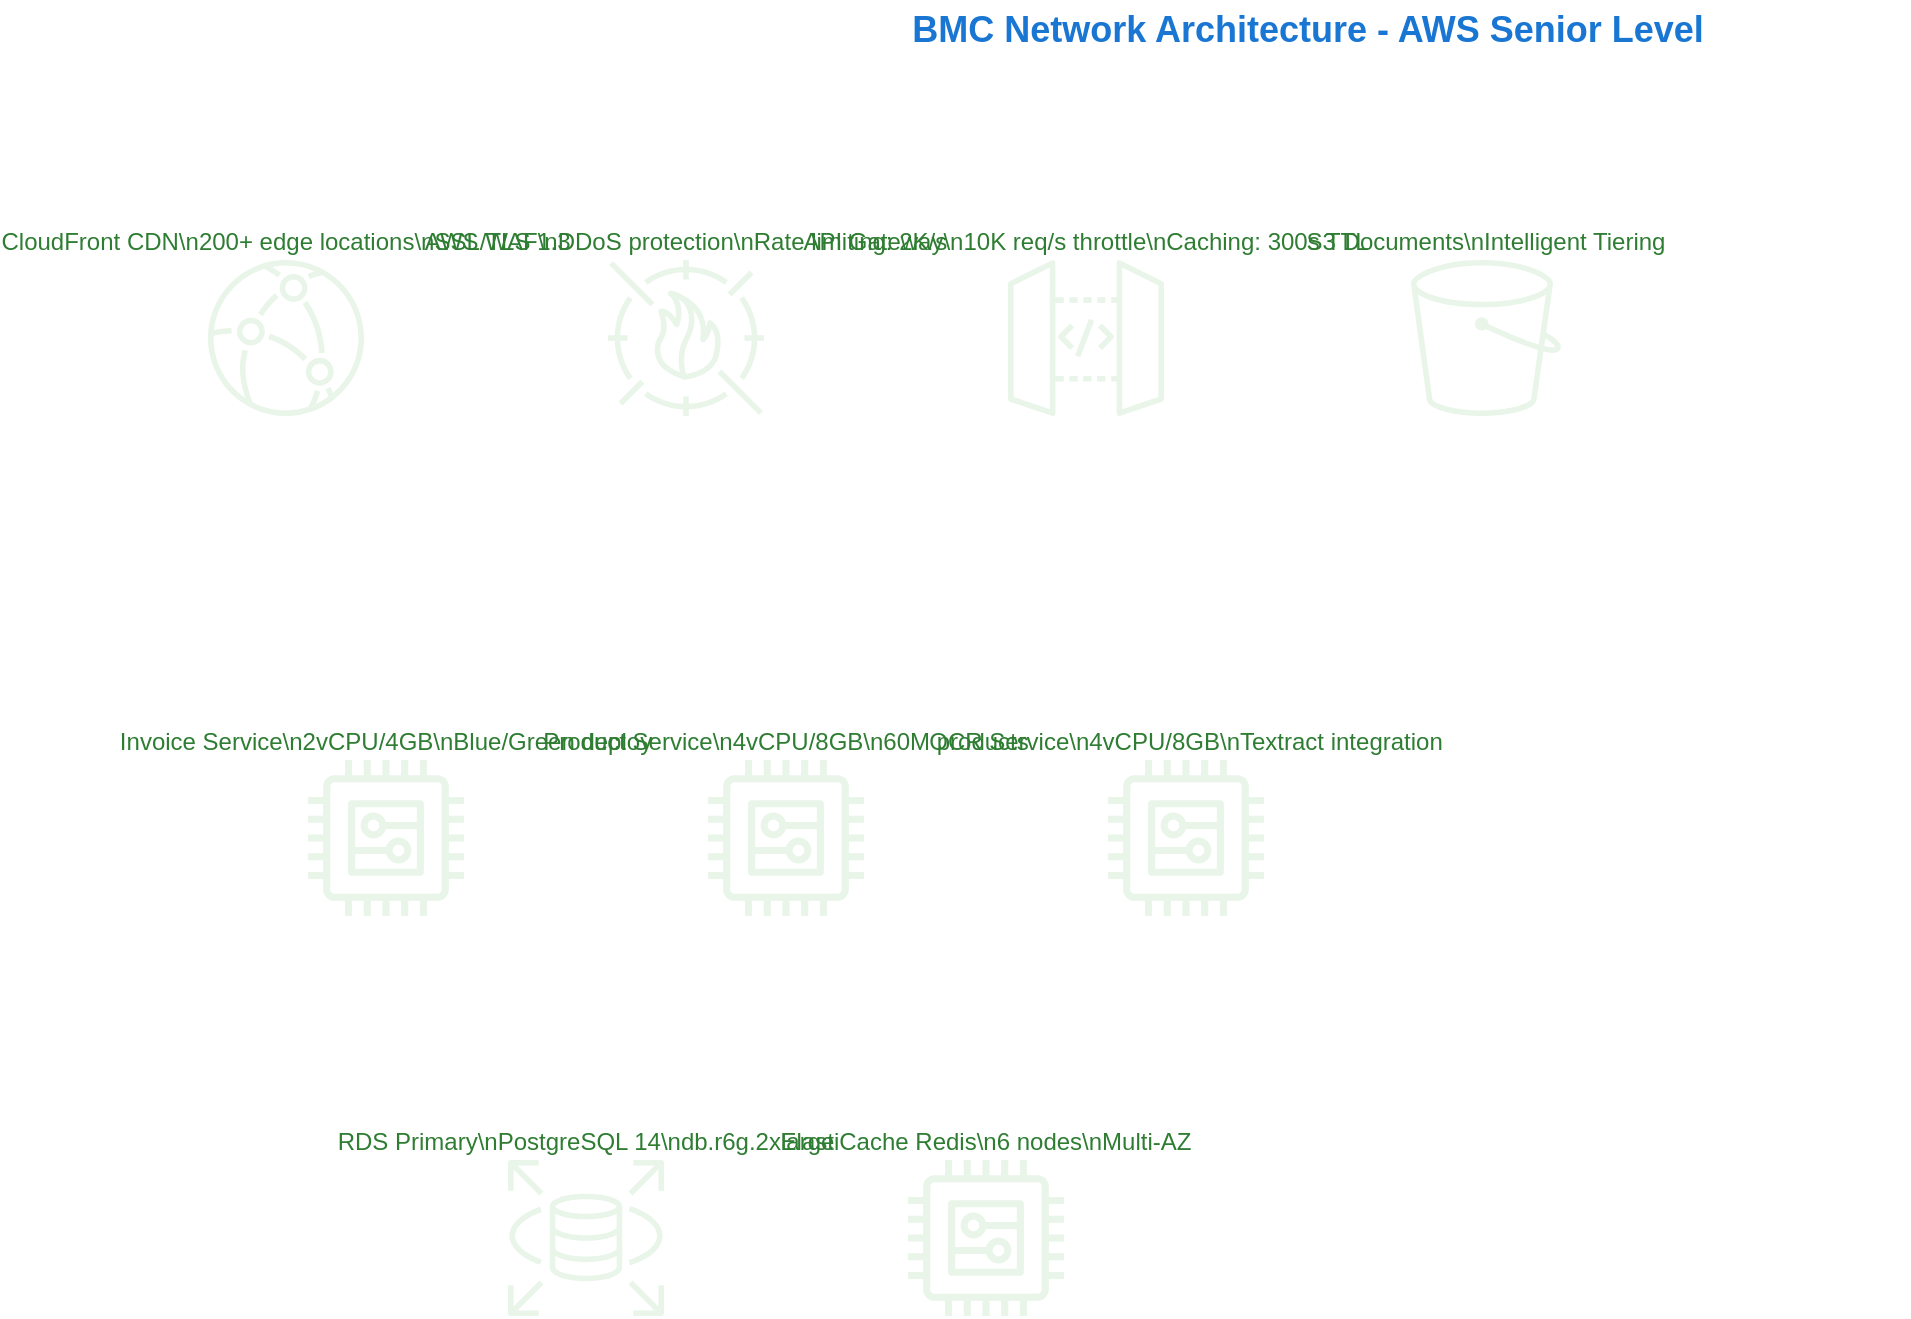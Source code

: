 <?xml version="1.0" encoding="UTF-8"?>
<mxfile version="22.1.11">
  <diagram name="Network Architecture" id="simple_diagram">
    <mxGraphModel dx="2500" dy="1600" grid="1" gridSize="10" guides="1" tooltips="1" connect="1" arrows="1" fold="1" page="1" pageScale="1" pageWidth="1400" pageHeight="1000">
      <root>
        <mxCell id="0"/>
        <mxCell id="1" parent="0"/><mxCell id="title_2001" value="BMC Network Architecture - AWS Senior Level" style="text;html=1;strokeColor=none;fillColor=none;align=center;verticalAlign=middle;whiteSpace=wrap;rounded=0;fontSize=18;fontStyle=1;fontColor=#1976D2;" vertex="1" parent="1">
          <mxGeometry x="400" y="20" width="600" height="30" as="geometry"/>
        </mxCell><mxCell id="cloudfront_2002" value="CloudFront CDN\n200+ edge locations\nSSL/TLS 1.3" style="shape=mxgraph.aws4.cloudfront;labelPosition=bottom;verticalLabelPosition=top;align=center;verticalAlign=bottom;fillColor=#E8F5E8;strokeColor=#4CAF50;fontColor=#2E7D32;" vertex="1" parent="1">
          <mxGeometry x="150" y="150" width="78" height="78" as="geometry"/>
        </mxCell><mxCell id="waf_2003" value="AWS WAF\nDDoS protection\nRate limiting: 2K/s" style="shape=mxgraph.aws4.waf;labelPosition=bottom;verticalLabelPosition=top;align=center;verticalAlign=bottom;fillColor=#E8F5E8;strokeColor=#4CAF50;fontColor=#2E7D32;" vertex="1" parent="1">
          <mxGeometry x="350" y="150" width="78" height="78" as="geometry"/>
        </mxCell><mxCell id="api_gateway_2004" value="API Gateway\n10K req/s throttle\nCaching: 300s TTL" style="shape=mxgraph.aws4.api_gateway;labelPosition=bottom;verticalLabelPosition=top;align=center;verticalAlign=bottom;fillColor=#E8F5E8;strokeColor=#4CAF50;fontColor=#2E7D32;" vertex="1" parent="1">
          <mxGeometry x="550" y="150" width="78" height="78" as="geometry"/>
        </mxCell><mxCell id="invoice_2005" value="Invoice Service\n2vCPU/4GB\nBlue/Green deploy" style="shape=mxgraph.aws4.generic;labelPosition=bottom;verticalLabelPosition=top;align=center;verticalAlign=bottom;fillColor=#E8F5E8;strokeColor=#4CAF50;fontColor=#2E7D32;" vertex="1" parent="1">
          <mxGeometry x="200" y="400" width="78" height="78" as="geometry"/>
        </mxCell><mxCell id="product_2006" value="Product Service\n4vCPU/8GB\n60M products" style="shape=mxgraph.aws4.generic;labelPosition=bottom;verticalLabelPosition=top;align=center;verticalAlign=bottom;fillColor=#E8F5E8;strokeColor=#4CAF50;fontColor=#2E7D32;" vertex="1" parent="1">
          <mxGeometry x="400" y="400" width="78" height="78" as="geometry"/>
        </mxCell><mxCell id="ocr_2007" value="OCR Service\n4vCPU/8GB\nTextract integration" style="shape=mxgraph.aws4.generic;labelPosition=bottom;verticalLabelPosition=top;align=center;verticalAlign=bottom;fillColor=#E8F5E8;strokeColor=#4CAF50;fontColor=#2E7D32;" vertex="1" parent="1">
          <mxGeometry x="600" y="400" width="78" height="78" as="geometry"/>
        </mxCell><mxCell id="rds_2008" value="RDS Primary\nPostgreSQL 14\ndb.r6g.2xlarge" style="shape=mxgraph.aws4.rds;labelPosition=bottom;verticalLabelPosition=top;align=center;verticalAlign=bottom;fillColor=#E8F5E8;strokeColor=#4CAF50;fontColor=#2E7D32;" vertex="1" parent="1">
          <mxGeometry x="300" y="600" width="78" height="78" as="geometry"/>
        </mxCell><mxCell id="redis_2009" value="ElastiCache Redis\n6 nodes\nMulti-AZ" style="shape=mxgraph.aws4.generic;labelPosition=bottom;verticalLabelPosition=top;align=center;verticalAlign=bottom;fillColor=#E8F5E8;strokeColor=#4CAF50;fontColor=#2E7D32;" vertex="1" parent="1">
          <mxGeometry x="500" y="600" width="78" height="78" as="geometry"/>
        </mxCell><mxCell id="s3_2010" value="S3 Documents\nIntelligent Tiering" style="shape=mxgraph.aws4.s3;labelPosition=bottom;verticalLabelPosition=top;align=center;verticalAlign=bottom;fillColor=#E8F5E8;strokeColor=#4CAF50;fontColor=#2E7D32;" vertex="1" parent="1">
          <mxGeometry x="750" y="150" width="78" height="78" as="geometry"/>
        </mxCell><mxCell id="conn_2011" style="edgeStyle=orthogonalEdgeStyle;rounded=0;orthogonalLoop=1;jettySize=auto;html=1;strokeColor=#1976D2;strokeWidth=2;" edge="1" parent="1" source="cloudfront_*" target="waf_*">
          <mxGeometry relative="1" as="geometry"/>
        </mxCell>
        <mxCell id="label_2012" value="HTTPS Traffic" style="edgeLabel;html=1;align=center;verticalAlign=middle;resizable=0;points=[];fontSize=10;fontColor=#1976D2;" vertex="1" connectable="0" parent="conn_2011">
          <mxGeometry x="-0.1" y="1" relative="1" as="geometry">
            <mxPoint as="offset"/>
          </mxGeometry>
        </mxCell><mxCell id="conn_2013" style="edgeStyle=orthogonalEdgeStyle;rounded=0;orthogonalLoop=1;jettySize=auto;html=1;strokeColor=#1976D2;strokeWidth=2;" edge="1" parent="1" source="waf_*" target="api_gateway_*">
          <mxGeometry relative="1" as="geometry"/>
        </mxCell>
        <mxCell id="label_2014" value="Filtered Requests" style="edgeLabel;html=1;align=center;verticalAlign=middle;resizable=0;points=[];fontSize=10;fontColor=#1976D2;" vertex="1" connectable="0" parent="conn_2013">
          <mxGeometry x="-0.1" y="1" relative="1" as="geometry">
            <mxPoint as="offset"/>
          </mxGeometry>
        </mxCell><mxCell id="conn_2015" style="edgeStyle=orthogonalEdgeStyle;rounded=0;orthogonalLoop=1;jettySize=auto;html=1;strokeColor=#1976D2;strokeWidth=2;" edge="1" parent="1" source="api_gateway_*" target="invoice_*">
          <mxGeometry relative="1" as="geometry"/>
        </mxCell>
        <mxCell id="label_2016" value="Route /invoices" style="edgeLabel;html=1;align=center;verticalAlign=middle;resizable=0;points=[];fontSize=10;fontColor=#1976D2;" vertex="1" connectable="0" parent="conn_2015">
          <mxGeometry x="-0.1" y="1" relative="1" as="geometry">
            <mxPoint as="offset"/>
          </mxGeometry>
        </mxCell><mxCell id="conn_2017" style="edgeStyle=orthogonalEdgeStyle;rounded=0;orthogonalLoop=1;jettySize=auto;html=1;strokeColor=#1976D2;strokeWidth=2;" edge="1" parent="1" source="api_gateway_*" target="product_*">
          <mxGeometry relative="1" as="geometry"/>
        </mxCell>
        <mxCell id="label_2018" value="Route /products" style="edgeLabel;html=1;align=center;verticalAlign=middle;resizable=0;points=[];fontSize=10;fontColor=#1976D2;" vertex="1" connectable="0" parent="conn_2017">
          <mxGeometry x="-0.1" y="1" relative="1" as="geometry">
            <mxPoint as="offset"/>
          </mxGeometry>
        </mxCell><mxCell id="conn_2019" style="edgeStyle=orthogonalEdgeStyle;rounded=0;orthogonalLoop=1;jettySize=auto;html=1;strokeColor=#1976D2;strokeWidth=2;" edge="1" parent="1" source="api_gateway_*" target="ocr_*">
          <mxGeometry relative="1" as="geometry"/>
        </mxCell>
        <mxCell id="label_2020" value="Route /ocr" style="edgeLabel;html=1;align=center;verticalAlign=middle;resizable=0;points=[];fontSize=10;fontColor=#1976D2;" vertex="1" connectable="0" parent="conn_2019">
          <mxGeometry x="-0.1" y="1" relative="1" as="geometry">
            <mxPoint as="offset"/>
          </mxGeometry>
        </mxCell><mxCell id="conn_2021" style="edgeStyle=orthogonalEdgeStyle;rounded=0;orthogonalLoop=1;jettySize=auto;html=1;strokeColor=#1976D2;strokeWidth=2;" edge="1" parent="1" source="invoice_*" target="rds_*">
          <mxGeometry relative="1" as="geometry"/>
        </mxCell>
        <mxCell id="label_2022" value="Write Operations" style="edgeLabel;html=1;align=center;verticalAlign=middle;resizable=0;points=[];fontSize=10;fontColor=#1976D2;" vertex="1" connectable="0" parent="conn_2021">
          <mxGeometry x="-0.1" y="1" relative="1" as="geometry">
            <mxPoint as="offset"/>
          </mxGeometry>
        </mxCell><mxCell id="conn_2023" style="edgeStyle=orthogonalEdgeStyle;rounded=0;orthogonalLoop=1;jettySize=auto;html=1;strokeColor=#1976D2;strokeWidth=2;" edge="1" parent="1" source="product_*" target="rds_*">
          <mxGeometry relative="1" as="geometry"/>
        </mxCell>
        <mxCell id="label_2024" value="Write Operations" style="edgeLabel;html=1;align=center;verticalAlign=middle;resizable=0;points=[];fontSize=10;fontColor=#1976D2;" vertex="1" connectable="0" parent="conn_2023">
          <mxGeometry x="-0.1" y="1" relative="1" as="geometry">
            <mxPoint as="offset"/>
          </mxGeometry>
        </mxCell><mxCell id="conn_2025" style="edgeStyle=orthogonalEdgeStyle;rounded=0;orthogonalLoop=1;jettySize=auto;html=1;strokeColor=#1976D2;strokeWidth=2;" edge="1" parent="1" source="product_*" target="redis_*">
          <mxGeometry relative="1" as="geometry"/>
        </mxCell>
        <mxCell id="label_2026" value="Cache Lookup" style="edgeLabel;html=1;align=center;verticalAlign=middle;resizable=0;points=[];fontSize=10;fontColor=#1976D2;" vertex="1" connectable="0" parent="conn_2025">
          <mxGeometry x="-0.1" y="1" relative="1" as="geometry">
            <mxPoint as="offset"/>
          </mxGeometry>
        </mxCell><mxCell id="conn_2027" style="edgeStyle=orthogonalEdgeStyle;rounded=0;orthogonalLoop=1;jettySize=auto;html=1;strokeColor=#1976D2;strokeWidth=2;" edge="1" parent="1" source="ocr_*" target="s3_*">
          <mxGeometry relative="1" as="geometry"/>
        </mxCell>
        <mxCell id="label_2028" value="Store Documents" style="edgeLabel;html=1;align=center;verticalAlign=middle;resizable=0;points=[];fontSize=10;fontColor=#1976D2;" vertex="1" connectable="0" parent="conn_2027">
          <mxGeometry x="-0.1" y="1" relative="1" as="geometry">
            <mxPoint as="offset"/>
          </mxGeometry>
        </mxCell>
      </root>
    </mxGraphModel>
  </diagram>
</mxfile>